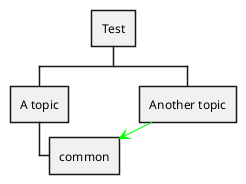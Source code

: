 {
  "sha1": "rycjogsxe8hx1cohk99a9q2kvdx5s0t",
  "insertion": {
    "when": "2024-06-04T17:28:44.420Z",
    "url": "https://forum.plantuml.net/16251/link-between-objet-in-wbs",
    "user": "plantuml@gmail.com"
  }
}
@startwbs
<style>
.foo {
  LineColor #00FF00;
}
</style>

* Test
** A topic
*** "common" as c1
** "Another topic" as t2
t2 ..> c1 <<foo>>
@endwbs
